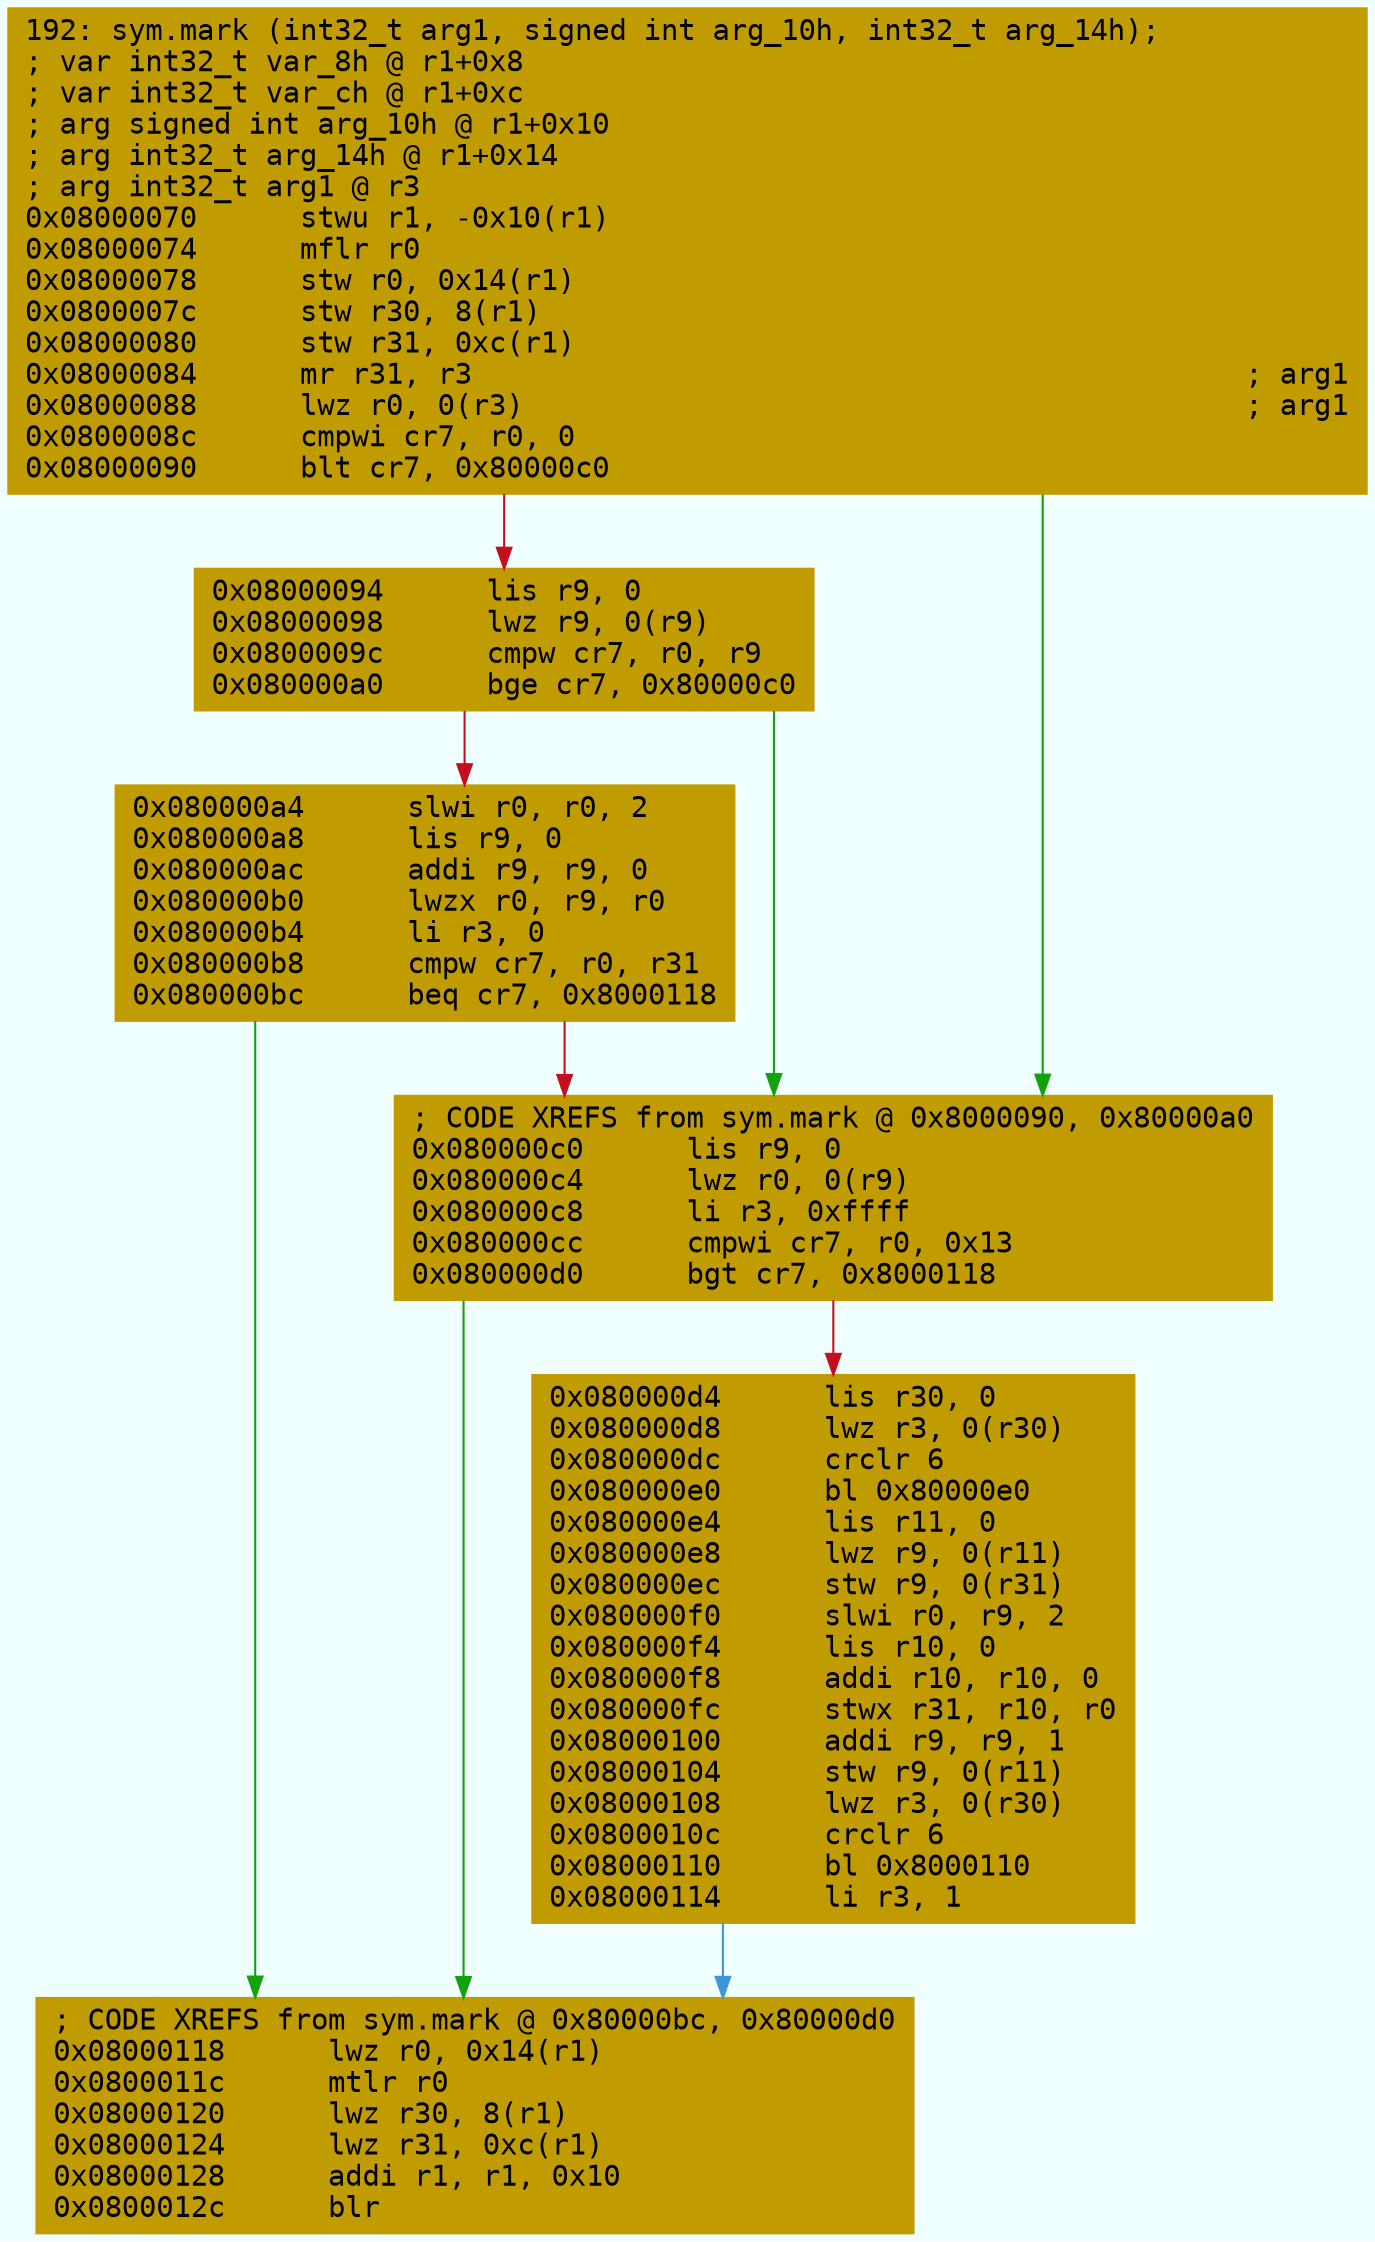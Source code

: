 digraph code {
	graph [bgcolor=azure fontsize=8 fontname="Courier" splines="ortho"];
	node [fillcolor=gray style=filled shape=box];
	edge [arrowhead="normal"];
	"0x08000070" [URL="sym.mark/0x08000070", fillcolor="#c19c00",color="#c19c00", fontname="Courier",label="192: sym.mark (int32_t arg1, signed int arg_10h, int32_t arg_14h);\l; var int32_t var_8h @ r1+0x8\l; var int32_t var_ch @ r1+0xc\l; arg signed int arg_10h @ r1+0x10\l; arg int32_t arg_14h @ r1+0x14\l; arg int32_t arg1 @ r3\l0x08000070      stwu r1, -0x10(r1)\l0x08000074      mflr r0\l0x08000078      stw r0, 0x14(r1)\l0x0800007c      stw r30, 8(r1)\l0x08000080      stw r31, 0xc(r1)\l0x08000084      mr r31, r3                                             ; arg1\l0x08000088      lwz r0, 0(r3)                                          ; arg1\l0x0800008c      cmpwi cr7, r0, 0\l0x08000090      blt cr7, 0x80000c0\l"]
	"0x08000094" [URL="sym.mark/0x08000094", fillcolor="#c19c00",color="#c19c00", fontname="Courier",label="0x08000094      lis r9, 0\l0x08000098      lwz r9, 0(r9)\l0x0800009c      cmpw cr7, r0, r9\l0x080000a0      bge cr7, 0x80000c0\l"]
	"0x080000a4" [URL="sym.mark/0x080000a4", fillcolor="#c19c00",color="#c19c00", fontname="Courier",label="0x080000a4      slwi r0, r0, 2\l0x080000a8      lis r9, 0\l0x080000ac      addi r9, r9, 0\l0x080000b0      lwzx r0, r9, r0\l0x080000b4      li r3, 0\l0x080000b8      cmpw cr7, r0, r31\l0x080000bc      beq cr7, 0x8000118\l"]
	"0x080000c0" [URL="sym.mark/0x080000c0", fillcolor="#c19c00",color="#c19c00", fontname="Courier",label="; CODE XREFS from sym.mark @ 0x8000090, 0x80000a0\l0x080000c0      lis r9, 0\l0x080000c4      lwz r0, 0(r9)\l0x080000c8      li r3, 0xffff\l0x080000cc      cmpwi cr7, r0, 0x13\l0x080000d0      bgt cr7, 0x8000118\l"]
	"0x080000d4" [URL="sym.mark/0x080000d4", fillcolor="#c19c00",color="#c19c00", fontname="Courier",label="0x080000d4      lis r30, 0\l0x080000d8      lwz r3, 0(r30)\l0x080000dc      crclr 6\l0x080000e0      bl 0x80000e0\l0x080000e4      lis r11, 0\l0x080000e8      lwz r9, 0(r11)\l0x080000ec      stw r9, 0(r31)\l0x080000f0      slwi r0, r9, 2\l0x080000f4      lis r10, 0\l0x080000f8      addi r10, r10, 0\l0x080000fc      stwx r31, r10, r0\l0x08000100      addi r9, r9, 1\l0x08000104      stw r9, 0(r11)\l0x08000108      lwz r3, 0(r30)\l0x0800010c      crclr 6\l0x08000110      bl 0x8000110\l0x08000114      li r3, 1\l"]
	"0x08000118" [URL="sym.mark/0x08000118", fillcolor="#c19c00",color="#c19c00", fontname="Courier",label="; CODE XREFS from sym.mark @ 0x80000bc, 0x80000d0\l0x08000118      lwz r0, 0x14(r1)\l0x0800011c      mtlr r0\l0x08000120      lwz r30, 8(r1)\l0x08000124      lwz r31, 0xc(r1)\l0x08000128      addi r1, r1, 0x10\l0x0800012c      blr\l"]
        "0x08000070" -> "0x080000c0" [color="#13a10e"];
        "0x08000070" -> "0x08000094" [color="#c50f1f"];
        "0x08000094" -> "0x080000c0" [color="#13a10e"];
        "0x08000094" -> "0x080000a4" [color="#c50f1f"];
        "0x080000a4" -> "0x08000118" [color="#13a10e"];
        "0x080000a4" -> "0x080000c0" [color="#c50f1f"];
        "0x080000c0" -> "0x08000118" [color="#13a10e"];
        "0x080000c0" -> "0x080000d4" [color="#c50f1f"];
        "0x080000d4" -> "0x08000118" [color="#3a96dd"];
}
